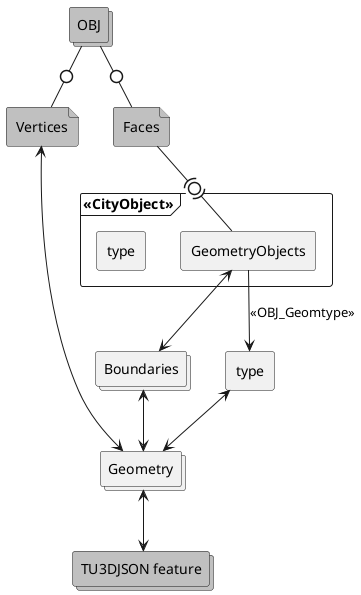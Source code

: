 @startuml
'https://plantuml.com/deployment-diagram'

collections OBJ #silver

file Vertices #silver
file Faces #silver


'CO
frame "<<CityObject>>"{
agent type
agent GeometryObjects
}




'GO
collections Boundaries

agent type as typeGO



'Gtu3
collections Geometry


collections "TU3DJSON feature" #silver


'LINES
Vertices -[hidden]RI- Faces
'Transform -le-> Vertices
'
OBJ -0- Vertices
OBJ -0- Faces

Faces -[hidden]do- type
Faces -(0)- GeometryObjects


'CityObject -0- Children
'CityObject -0- Parents
'CityObject <--> GeometryObject
'CityObject -(0)- GeographicalExtent
'CityObject -(0)- Attributes
'Attributes <~do~ AUTOr3paired
'
'GeometryObject ~ri~ GeographicalExtent
'GeometryObject -[hidden]le- type
'type -[hidden]ri- Children
'Children -[hidden]ri- Parents
'Parents -[hidden]ri- GeometryObject
''Parents -[hidden]ri- Attributes
'
GeometryObjects <--> Boundaries
GeometryObjects --> typeGO : <<OBJ_Geomtype>>

'GeometryObject <--> Semantics
'GeometryObject <--> Material
'GeometryObject <--> Texture
'
typeGO <--> Geometry
Boundaries <--> Geometry
Vertices <--> Geometry
'
'LOD <--> Properties
'Semantics <--> Properties
'Material <--> Properties
'Texture <--> Properties
'AUTOr3paired <-- Properties
'
Geometry <--> "TU3DJSON feature"
'Properties <--> "TU3DJSON feature"'

'Repair ~[#steelblue]~> Geometry
'Repair ~[#steelblue]up~> AUTOr3paired
@enduml